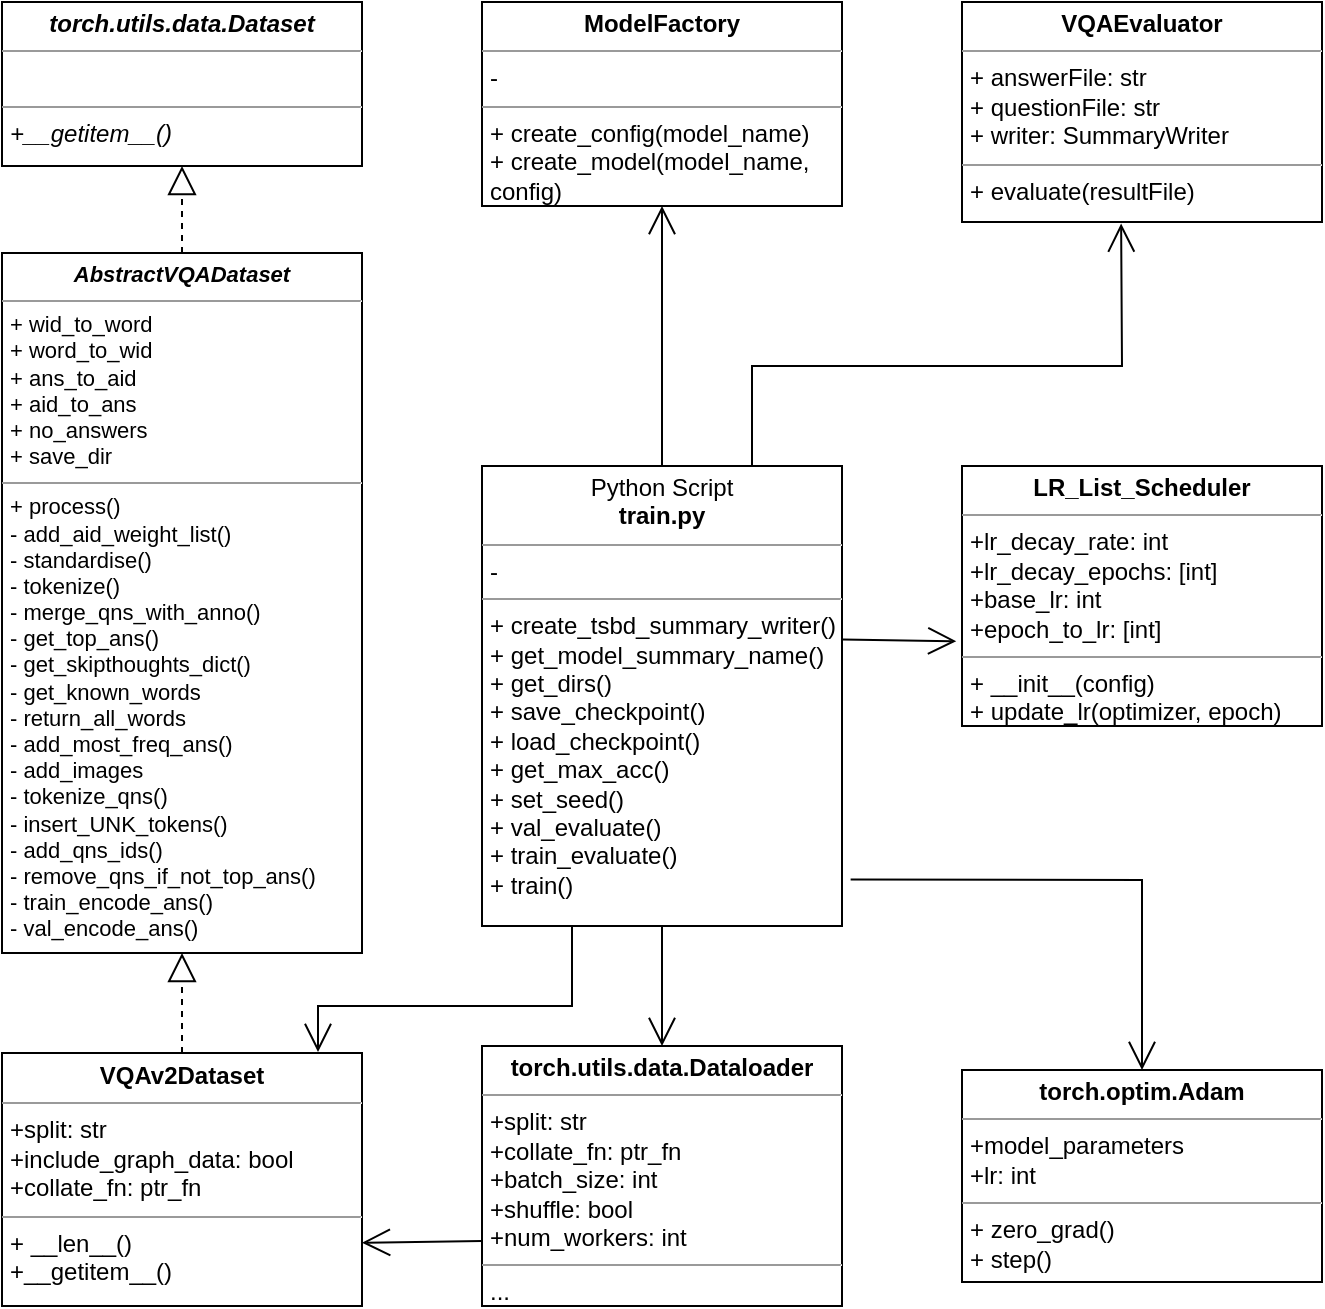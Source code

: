 <mxfile version="12.9.6" type="device"><diagram name="Page-1" id="6133507b-19e7-1e82-6fc7-422aa6c4b21f"><mxGraphModel dx="1038" dy="549" grid="1" gridSize="10" guides="1" tooltips="1" connect="1" arrows="1" fold="1" page="1" pageScale="1" pageWidth="1100" pageHeight="850" background="#ffffff" math="0" shadow="0"><root><mxCell id="0"/><mxCell id="1" parent="0"/><mxCell id="b94bc138ca980ef-1" value="&lt;p style=&quot;margin: 0px ; margin-top: 4px ; text-align: center&quot;&gt;Python Script&lt;br&gt;&lt;b&gt;train.py&lt;/b&gt;&lt;/p&gt;&lt;hr size=&quot;1&quot;&gt;&lt;p style=&quot;margin: 0px ; margin-left: 4px&quot;&gt;-&lt;/p&gt;&lt;hr size=&quot;1&quot;&gt;&lt;p style=&quot;margin: 0px ; margin-left: 4px&quot;&gt;+ create_tsbd_summary_writer()&lt;br&gt;+ get_model_summary_name()&lt;/p&gt;&lt;p style=&quot;margin: 0px ; margin-left: 4px&quot;&gt;+ get_dirs()&lt;/p&gt;&lt;p style=&quot;margin: 0px ; margin-left: 4px&quot;&gt;+ save_checkpoint()&lt;/p&gt;&lt;p style=&quot;margin: 0px ; margin-left: 4px&quot;&gt;+ load_checkpoint()&lt;/p&gt;&lt;p style=&quot;margin: 0px ; margin-left: 4px&quot;&gt;+ get_max_acc()&lt;/p&gt;&lt;p style=&quot;margin: 0px ; margin-left: 4px&quot;&gt;+ set_seed()&lt;/p&gt;&lt;p style=&quot;margin: 0px ; margin-left: 4px&quot;&gt;+&amp;nbsp;&lt;span&gt;val_evaluate()&lt;/span&gt;&lt;/p&gt;&lt;p style=&quot;margin: 0px 0px 0px 4px&quot;&gt;+ train_evaluate()&lt;/p&gt;&lt;p style=&quot;margin: 0px 0px 0px 4px&quot;&gt;+ train()&lt;/p&gt;&lt;p style=&quot;margin: 0px ; margin-left: 4px&quot;&gt;&lt;br&gt;&lt;/p&gt;" style="verticalAlign=top;align=left;overflow=fill;fontSize=12;fontFamily=Helvetica;html=1;rounded=0;shadow=0;comic=0;labelBackgroundColor=none;strokeWidth=1" parent="1" vertex="1"><mxGeometry x="300" y="370" width="180" height="230" as="geometry"/></mxCell><mxCell id="9QgY_UOvW7zFhCxbqBsu-62" value="&lt;p style=&quot;margin: 0px ; margin-top: 4px ; text-align: center&quot;&gt;&lt;b&gt;VQAv2Dataset&lt;/b&gt;&lt;/p&gt;&lt;hr size=&quot;1&quot;&gt;&lt;p style=&quot;margin: 0px ; margin-left: 4px&quot;&gt;&lt;span&gt;+split: str&lt;/span&gt;&lt;br&gt;&lt;/p&gt;&lt;p style=&quot;margin: 0px ; margin-left: 4px&quot;&gt;&lt;span&gt;+include_graph_data: bool&lt;/span&gt;&lt;/p&gt;&lt;p style=&quot;margin: 0px ; margin-left: 4px&quot;&gt;&lt;span&gt;+collate_fn: ptr_fn&lt;/span&gt;&lt;/p&gt;&lt;hr size=&quot;1&quot;&gt;&lt;p style=&quot;margin: 0px ; margin-left: 4px&quot;&gt;+ __len__()&lt;/p&gt;&lt;p style=&quot;margin: 0px ; margin-left: 4px&quot;&gt;+__getitem__()&lt;/p&gt;" style="verticalAlign=top;align=left;overflow=fill;fontSize=12;fontFamily=Helvetica;html=1;rounded=0;shadow=0;comic=0;labelBackgroundColor=none;strokeWidth=1" vertex="1" parent="1"><mxGeometry x="60" y="663.5" width="180" height="126.5" as="geometry"/></mxCell><mxCell id="9QgY_UOvW7zFhCxbqBsu-67" value="" style="endArrow=block;dashed=1;endFill=0;endSize=12;html=1;exitX=0.5;exitY=0;exitDx=0;exitDy=0;entryX=0.5;entryY=1;entryDx=0;entryDy=0;" edge="1" parent="1" source="9QgY_UOvW7zFhCxbqBsu-62" target="9QgY_UOvW7zFhCxbqBsu-68"><mxGeometry width="160" relative="1" as="geometry"><mxPoint x="100" y="613.5" as="sourcePoint"/><mxPoint x="150" y="603.5" as="targetPoint"/></mxGeometry></mxCell><mxCell id="9QgY_UOvW7zFhCxbqBsu-68" value="&lt;p style=&quot;margin: 4px 0px 0px ; text-align: center ; font-size: 11px&quot;&gt;&lt;b&gt;&lt;font style=&quot;font-size: 11px&quot;&gt;&lt;i&gt;AbstractVQADataset&lt;/i&gt;&lt;/font&gt;&lt;/b&gt;&lt;/p&gt;&lt;hr size=&quot;1&quot; style=&quot;font-size: 11px&quot;&gt;&lt;p style=&quot;margin: 0px 0px 0px 4px ; font-size: 11px&quot;&gt;&lt;font style=&quot;font-size: 11px&quot;&gt;+ wid_to_word&lt;/font&gt;&lt;/p&gt;&lt;p style=&quot;margin: 0px 0px 0px 4px ; font-size: 11px&quot;&gt;&lt;font style=&quot;font-size: 11px&quot;&gt;+ word_to_wid&lt;/font&gt;&lt;/p&gt;&lt;p style=&quot;margin: 0px 0px 0px 4px ; font-size: 11px&quot;&gt;&lt;font style=&quot;font-size: 11px&quot;&gt;+ ans_to_aid&lt;/font&gt;&lt;/p&gt;&lt;p style=&quot;margin: 0px 0px 0px 4px ; font-size: 11px&quot;&gt;&lt;font style=&quot;font-size: 11px&quot;&gt;+ aid_to_ans&lt;/font&gt;&lt;/p&gt;&lt;p style=&quot;margin: 0px 0px 0px 4px ; font-size: 11px&quot;&gt;&lt;font style=&quot;font-size: 11px&quot;&gt;+ no_answers&lt;/font&gt;&lt;/p&gt;&lt;p style=&quot;margin: 0px 0px 0px 4px ; font-size: 11px&quot;&gt;&lt;font style=&quot;font-size: 11px&quot;&gt;+ save_dir&lt;/font&gt;&lt;/p&gt;&lt;hr size=&quot;1&quot; style=&quot;font-size: 11px&quot;&gt;&lt;p style=&quot;margin: 0px 0px 0px 4px ; font-size: 11px&quot;&gt;&lt;font style=&quot;font-size: 11px&quot;&gt;+ process()&lt;/font&gt;&lt;/p&gt;&lt;p style=&quot;margin: 0px 0px 0px 4px ; font-size: 11px&quot;&gt;&lt;font style=&quot;font-size: 11px&quot;&gt;- add_aid_weight_list()&lt;/font&gt;&lt;/p&gt;&lt;p style=&quot;margin: 0px 0px 0px 4px ; font-size: 11px&quot;&gt;&lt;font style=&quot;font-size: 11px&quot;&gt;- standardise()&lt;/font&gt;&lt;/p&gt;&lt;p style=&quot;margin: 0px 0px 0px 4px ; font-size: 11px&quot;&gt;&lt;font style=&quot;font-size: 11px&quot;&gt;- tokenize()&lt;/font&gt;&lt;/p&gt;&lt;p style=&quot;margin: 0px 0px 0px 4px ; font-size: 11px&quot;&gt;&lt;font style=&quot;font-size: 11px&quot;&gt;- merge_qns_with_anno()&lt;/font&gt;&lt;/p&gt;&lt;p style=&quot;margin: 0px 0px 0px 4px ; font-size: 11px&quot;&gt;&lt;font style=&quot;font-size: 11px&quot;&gt;- get_top_ans()&lt;/font&gt;&lt;/p&gt;&lt;p style=&quot;margin: 0px 0px 0px 4px ; font-size: 11px&quot;&gt;&lt;font style=&quot;font-size: 11px&quot;&gt;- get_skipthoughts_dict()&lt;/font&gt;&lt;/p&gt;&lt;p style=&quot;margin: 0px 0px 0px 4px ; font-size: 11px&quot;&gt;&lt;font style=&quot;font-size: 11px&quot;&gt;- get_known_words&lt;/font&gt;&lt;/p&gt;&lt;p style=&quot;margin: 0px 0px 0px 4px ; font-size: 11px&quot;&gt;&lt;font style=&quot;font-size: 11px&quot;&gt;- return_all_words&lt;/font&gt;&lt;/p&gt;&lt;p style=&quot;margin: 0px 0px 0px 4px ; font-size: 11px&quot;&gt;&lt;font style=&quot;font-size: 11px&quot;&gt;- add_most_freq_ans()&lt;/font&gt;&lt;/p&gt;&lt;p style=&quot;margin: 0px 0px 0px 4px ; font-size: 11px&quot;&gt;&lt;font style=&quot;font-size: 11px&quot;&gt;- add_images&lt;/font&gt;&lt;/p&gt;&lt;p style=&quot;margin: 0px 0px 0px 4px ; font-size: 11px&quot;&gt;&lt;font style=&quot;font-size: 11px&quot;&gt;- tokenize_qns()&lt;/font&gt;&lt;/p&gt;&lt;p style=&quot;margin: 0px 0px 0px 4px ; font-size: 11px&quot;&gt;&lt;font style=&quot;font-size: 11px&quot;&gt;- insert_UNK_tokens()&lt;/font&gt;&lt;/p&gt;&lt;p style=&quot;margin: 0px 0px 0px 4px ; font-size: 11px&quot;&gt;&lt;font style=&quot;font-size: 11px&quot;&gt;- add_qns_ids()&lt;/font&gt;&lt;/p&gt;&lt;p style=&quot;margin: 0px 0px 0px 4px ; font-size: 11px&quot;&gt;&lt;font style=&quot;font-size: 11px&quot;&gt;- remove_qns_if_not_top_ans()&lt;/font&gt;&lt;/p&gt;&lt;p style=&quot;margin: 0px 0px 0px 4px ; font-size: 11px&quot;&gt;- train_encode_ans()&lt;/p&gt;&lt;p style=&quot;margin: 0px 0px 0px 4px ; font-size: 11px&quot;&gt;- val_encode_ans()&lt;/p&gt;&lt;p style=&quot;margin: 0px 0px 0px 4px ; font-size: 11px&quot;&gt;&lt;br&gt;&lt;/p&gt;" style="verticalAlign=top;align=left;overflow=fill;fontSize=12;fontFamily=Helvetica;html=1;rounded=0;shadow=0;comic=0;labelBackgroundColor=none;strokeWidth=1" vertex="1" parent="1"><mxGeometry x="60" y="263.5" width="180" height="350" as="geometry"/></mxCell><mxCell id="9QgY_UOvW7zFhCxbqBsu-69" value="&lt;p style=&quot;margin: 0px ; margin-top: 4px ; text-align: center&quot;&gt;&lt;b&gt;&lt;i&gt;torch.utils.data.Dataset&lt;/i&gt;&lt;/b&gt;&lt;/p&gt;&lt;hr size=&quot;1&quot;&gt;&lt;p style=&quot;margin: 0px ; margin-left: 4px&quot;&gt;&lt;br&gt;&lt;/p&gt;&lt;hr size=&quot;1&quot;&gt;&lt;p style=&quot;margin: 0px ; margin-left: 4px&quot;&gt;&lt;i&gt;+__getitem__()&lt;/i&gt;&lt;br&gt;&lt;/p&gt;" style="verticalAlign=top;align=left;overflow=fill;fontSize=12;fontFamily=Helvetica;html=1;rounded=0;shadow=0;comic=0;labelBackgroundColor=none;strokeWidth=1" vertex="1" parent="1"><mxGeometry x="60" y="138" width="180" height="82" as="geometry"/></mxCell><mxCell id="9QgY_UOvW7zFhCxbqBsu-70" value="" style="endArrow=block;dashed=1;endFill=0;endSize=12;html=1;exitX=0.5;exitY=0;exitDx=0;exitDy=0;entryX=0.5;entryY=1;entryDx=0;entryDy=0;" edge="1" parent="1" source="9QgY_UOvW7zFhCxbqBsu-68" target="9QgY_UOvW7zFhCxbqBsu-69"><mxGeometry width="160" relative="1" as="geometry"><mxPoint x="390" y="370" as="sourcePoint"/><mxPoint x="550" y="370" as="targetPoint"/></mxGeometry></mxCell><mxCell id="9QgY_UOvW7zFhCxbqBsu-71" value="&lt;p style=&quot;margin: 0px ; margin-top: 4px ; text-align: center&quot;&gt;&lt;b&gt;torch.utils.data.Dataloader&lt;/b&gt;&lt;/p&gt;&lt;hr size=&quot;1&quot;&gt;&lt;p style=&quot;margin: 0px ; margin-left: 4px&quot;&gt;+split: str&lt;/p&gt;&lt;p style=&quot;margin: 0px ; margin-left: 4px&quot;&gt;+collate_fn: ptr_fn&lt;/p&gt;&lt;p style=&quot;margin: 0px ; margin-left: 4px&quot;&gt;+batch_size: int&lt;/p&gt;&lt;p style=&quot;margin: 0px ; margin-left: 4px&quot;&gt;+shuffle: bool&lt;/p&gt;&lt;p style=&quot;margin: 0px ; margin-left: 4px&quot;&gt;+num_workers: int&lt;/p&gt;&lt;hr size=&quot;1&quot;&gt;&lt;p style=&quot;margin: 0px ; margin-left: 4px&quot;&gt;...&lt;/p&gt;" style="verticalAlign=top;align=left;overflow=fill;fontSize=12;fontFamily=Helvetica;html=1;rounded=0;shadow=0;comic=0;labelBackgroundColor=none;strokeWidth=1" vertex="1" parent="1"><mxGeometry x="300" y="660" width="180" height="130" as="geometry"/></mxCell><mxCell id="9QgY_UOvW7zFhCxbqBsu-74" value="" style="endArrow=open;endFill=1;endSize=12;html=1;entryX=1;entryY=0.75;entryDx=0;entryDy=0;exitX=0;exitY=0.75;exitDx=0;exitDy=0;" edge="1" parent="1" source="9QgY_UOvW7zFhCxbqBsu-71" target="9QgY_UOvW7zFhCxbqBsu-62"><mxGeometry width="160" relative="1" as="geometry"><mxPoint x="510" y="740" as="sourcePoint"/><mxPoint x="670" y="740" as="targetPoint"/></mxGeometry></mxCell><mxCell id="9QgY_UOvW7zFhCxbqBsu-76" value="" style="endArrow=open;endFill=1;endSize=12;html=1;exitX=0.5;exitY=1;exitDx=0;exitDy=0;entryX=0.5;entryY=0;entryDx=0;entryDy=0;" edge="1" parent="1" source="b94bc138ca980ef-1" target="9QgY_UOvW7zFhCxbqBsu-71"><mxGeometry width="160" relative="1" as="geometry"><mxPoint x="360" y="630" as="sourcePoint"/><mxPoint x="520" y="630" as="targetPoint"/></mxGeometry></mxCell><mxCell id="9QgY_UOvW7zFhCxbqBsu-77" value="" style="endArrow=open;endFill=1;endSize=12;html=1;exitX=0.25;exitY=1;exitDx=0;exitDy=0;rounded=0;" edge="1" parent="1" source="b94bc138ca980ef-1"><mxGeometry width="160" relative="1" as="geometry"><mxPoint x="410" y="530" as="sourcePoint"/><mxPoint x="218" y="663" as="targetPoint"/><Array as="points"><mxPoint x="345" y="640"/><mxPoint x="218" y="640"/></Array></mxGeometry></mxCell><mxCell id="9QgY_UOvW7zFhCxbqBsu-78" value="&lt;p style=&quot;margin: 0px ; margin-top: 4px ; text-align: center&quot;&gt;&lt;b&gt;ModelFactory&lt;/b&gt;&lt;/p&gt;&lt;hr size=&quot;1&quot;&gt;&lt;p style=&quot;margin: 0px ; margin-left: 4px&quot;&gt;&lt;span&gt;-&lt;/span&gt;&lt;/p&gt;&lt;hr size=&quot;1&quot;&gt;&lt;p style=&quot;margin: 0px ; margin-left: 4px&quot;&gt;+ create_config(model_name)&lt;br&gt;&lt;/p&gt;&lt;p style=&quot;margin: 0px ; margin-left: 4px&quot;&gt;+ create_model(model_name,&amp;nbsp;&lt;/p&gt;&lt;p style=&quot;margin: 0px ; margin-left: 4px&quot;&gt;config)&lt;/p&gt;" style="verticalAlign=top;align=left;overflow=fill;fontSize=12;fontFamily=Helvetica;html=1;rounded=0;shadow=0;comic=0;labelBackgroundColor=none;strokeWidth=1" vertex="1" parent="1"><mxGeometry x="300" y="138" width="180" height="102" as="geometry"/></mxCell><mxCell id="9QgY_UOvW7zFhCxbqBsu-86" value="&lt;p style=&quot;margin: 0px ; margin-top: 4px ; text-align: center&quot;&gt;&lt;b&gt;VQAEvaluator&lt;/b&gt;&lt;/p&gt;&lt;hr size=&quot;1&quot;&gt;&lt;p style=&quot;margin: 0px ; margin-left: 4px&quot;&gt;+ answerFile: str&lt;/p&gt;&lt;p style=&quot;margin: 0px ; margin-left: 4px&quot;&gt;+ questionFile: str&lt;/p&gt;&lt;p style=&quot;margin: 0px ; margin-left: 4px&quot;&gt;+ writer: SummaryWriter&lt;/p&gt;&lt;hr size=&quot;1&quot;&gt;&lt;p style=&quot;margin: 0px ; margin-left: 4px&quot;&gt;+ evaluate(resultFile)&lt;/p&gt;" style="verticalAlign=top;align=left;overflow=fill;fontSize=12;fontFamily=Helvetica;html=1;rounded=0;shadow=0;comic=0;labelBackgroundColor=none;strokeWidth=1" vertex="1" parent="1"><mxGeometry x="540" y="138" width="180" height="110" as="geometry"/></mxCell><mxCell id="9QgY_UOvW7zFhCxbqBsu-87" value="&lt;p style=&quot;margin: 0px ; margin-top: 4px ; text-align: center&quot;&gt;&lt;b&gt;LR_List_Scheduler&lt;/b&gt;&lt;/p&gt;&lt;hr size=&quot;1&quot;&gt;&lt;p style=&quot;margin: 0px ; margin-left: 4px&quot;&gt;+lr_decay_rate: int&lt;/p&gt;&lt;p style=&quot;margin: 0px ; margin-left: 4px&quot;&gt;+lr_decay_epochs: [int]&lt;/p&gt;&lt;p style=&quot;margin: 0px ; margin-left: 4px&quot;&gt;+base_lr: int&lt;/p&gt;&lt;p style=&quot;margin: 0px ; margin-left: 4px&quot;&gt;+epoch_to_lr: [int]&lt;/p&gt;&lt;hr size=&quot;1&quot;&gt;&lt;p style=&quot;margin: 0px ; margin-left: 4px&quot;&gt;+ __init__(config)&lt;/p&gt;&lt;p style=&quot;margin: 0px ; margin-left: 4px&quot;&gt;+ update_lr(optimizer, epoch)&lt;/p&gt;&lt;p style=&quot;margin: 0px ; margin-left: 4px&quot;&gt;&lt;br&gt;&lt;/p&gt;" style="verticalAlign=top;align=left;overflow=fill;fontSize=12;fontFamily=Helvetica;html=1;rounded=0;shadow=0;comic=0;labelBackgroundColor=none;strokeWidth=1" vertex="1" parent="1"><mxGeometry x="540" y="370" width="180" height="130" as="geometry"/></mxCell><mxCell id="9QgY_UOvW7zFhCxbqBsu-88" style="edgeStyle=orthogonalEdgeStyle;rounded=1;orthogonalLoop=1;jettySize=auto;html=1;exitX=0.5;exitY=1;exitDx=0;exitDy=0;startArrow=open;startFill=0;" edge="1" parent="1" source="9QgY_UOvW7zFhCxbqBsu-87" target="9QgY_UOvW7zFhCxbqBsu-87"><mxGeometry relative="1" as="geometry"/></mxCell><mxCell id="9QgY_UOvW7zFhCxbqBsu-90" value="&lt;p style=&quot;margin: 0px ; margin-top: 4px ; text-align: center&quot;&gt;&lt;b&gt;torch.optim.Adam&lt;/b&gt;&lt;/p&gt;&lt;hr size=&quot;1&quot;&gt;&lt;p style=&quot;margin: 0px ; margin-left: 4px&quot;&gt;+model_parameters&lt;/p&gt;&lt;p style=&quot;margin: 0px ; margin-left: 4px&quot;&gt;+lr: int&lt;/p&gt;&lt;hr size=&quot;1&quot;&gt;&lt;p style=&quot;margin: 0px ; margin-left: 4px&quot;&gt;+ zero_grad()&lt;/p&gt;&lt;p style=&quot;margin: 0px ; margin-left: 4px&quot;&gt;+ step()&lt;/p&gt;" style="verticalAlign=top;align=left;overflow=fill;fontSize=12;fontFamily=Helvetica;html=1;rounded=0;shadow=0;comic=0;labelBackgroundColor=none;strokeWidth=1" vertex="1" parent="1"><mxGeometry x="540" y="672" width="180" height="106" as="geometry"/></mxCell><mxCell id="9QgY_UOvW7zFhCxbqBsu-92" value="" style="endArrow=open;endFill=1;endSize=12;html=1;exitX=0.5;exitY=0;exitDx=0;exitDy=0;entryX=0.5;entryY=1;entryDx=0;entryDy=0;" edge="1" parent="1" source="b94bc138ca980ef-1" target="9QgY_UOvW7zFhCxbqBsu-78"><mxGeometry width="160" relative="1" as="geometry"><mxPoint x="370" y="310" as="sourcePoint"/><mxPoint x="530" y="310" as="targetPoint"/></mxGeometry></mxCell><mxCell id="9QgY_UOvW7zFhCxbqBsu-93" value="" style="endArrow=open;endFill=1;endSize=12;html=1;exitX=0.75;exitY=0;exitDx=0;exitDy=0;entryX=0.442;entryY=1.007;entryDx=0;entryDy=0;entryPerimeter=0;strokeColor=#000000;rounded=0;" edge="1" parent="1" source="b94bc138ca980ef-1" target="9QgY_UOvW7zFhCxbqBsu-86"><mxGeometry width="160" relative="1" as="geometry"><mxPoint x="470" y="320" as="sourcePoint"/><mxPoint x="640" y="280" as="targetPoint"/><Array as="points"><mxPoint x="435" y="320"/><mxPoint x="620" y="320"/></Array></mxGeometry></mxCell><mxCell id="9QgY_UOvW7zFhCxbqBsu-94" value="" style="endArrow=open;endFill=1;endSize=12;html=1;strokeColor=#000000;exitX=1.002;exitY=0.377;exitDx=0;exitDy=0;exitPerimeter=0;entryX=-0.016;entryY=0.674;entryDx=0;entryDy=0;entryPerimeter=0;" edge="1" parent="1" source="b94bc138ca980ef-1" target="9QgY_UOvW7zFhCxbqBsu-87"><mxGeometry width="160" relative="1" as="geometry"><mxPoint x="510" y="540" as="sourcePoint"/><mxPoint x="540" y="468" as="targetPoint"/></mxGeometry></mxCell><mxCell id="9QgY_UOvW7zFhCxbqBsu-95" value="" style="endArrow=open;endFill=1;endSize=12;html=1;strokeColor=#000000;exitX=1.024;exitY=0.899;exitDx=0;exitDy=0;exitPerimeter=0;rounded=0;entryX=0.5;entryY=0;entryDx=0;entryDy=0;" edge="1" parent="1" source="b94bc138ca980ef-1" target="9QgY_UOvW7zFhCxbqBsu-90"><mxGeometry width="160" relative="1" as="geometry"><mxPoint x="530" y="580" as="sourcePoint"/><mxPoint x="640" y="673" as="targetPoint"/><Array as="points"><mxPoint x="630" y="577"/></Array></mxGeometry></mxCell></root></mxGraphModel></diagram></mxfile>